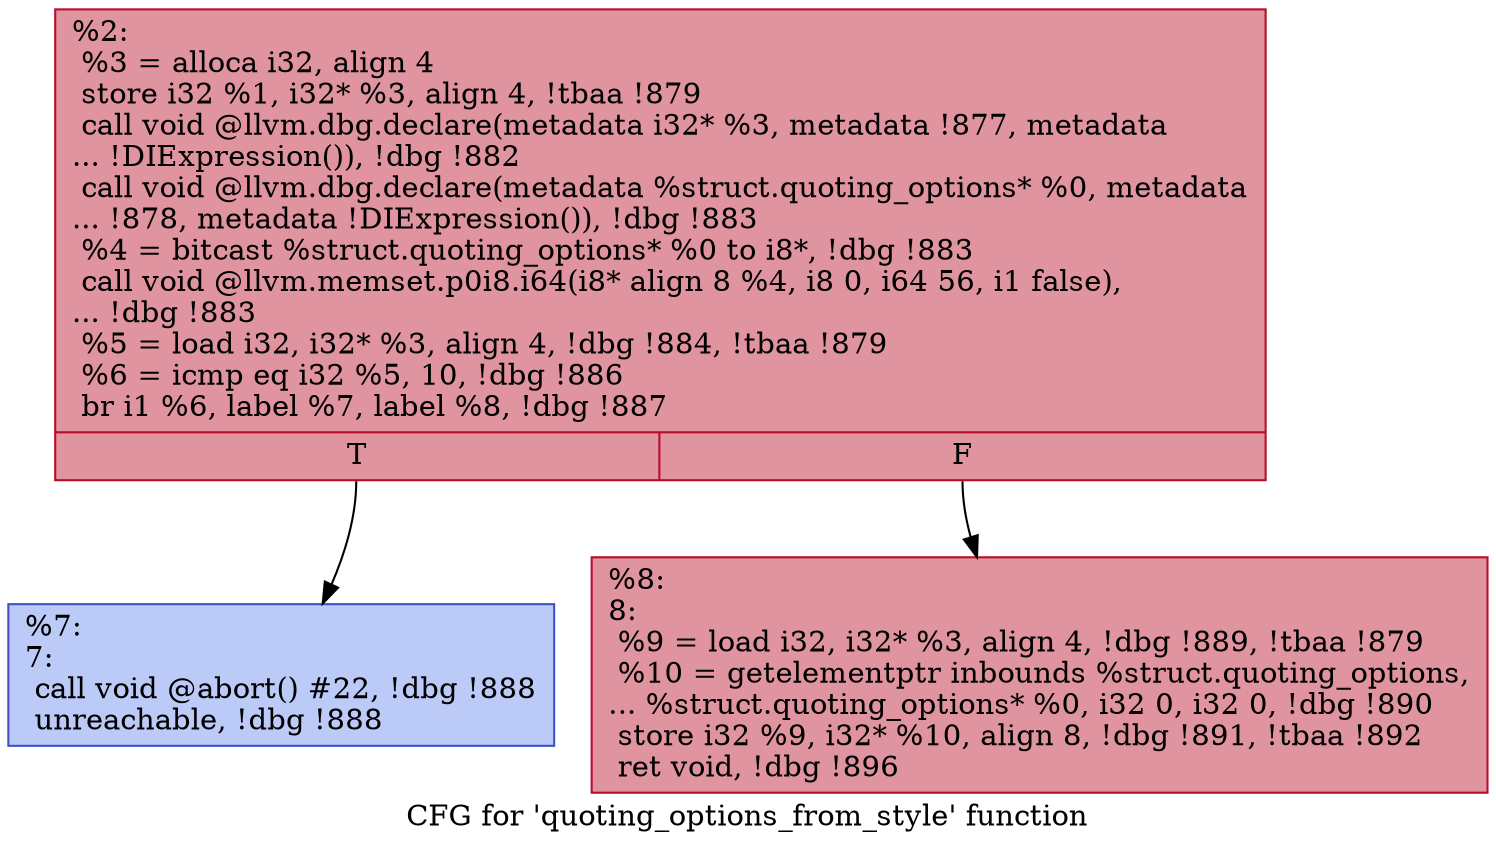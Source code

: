 digraph "CFG for 'quoting_options_from_style' function" {
	label="CFG for 'quoting_options_from_style' function";

	Node0x1459a10 [shape=record,color="#b70d28ff", style=filled, fillcolor="#b70d2870",label="{%2:\l  %3 = alloca i32, align 4\l  store i32 %1, i32* %3, align 4, !tbaa !879\l  call void @llvm.dbg.declare(metadata i32* %3, metadata !877, metadata\l... !DIExpression()), !dbg !882\l  call void @llvm.dbg.declare(metadata %struct.quoting_options* %0, metadata\l... !878, metadata !DIExpression()), !dbg !883\l  %4 = bitcast %struct.quoting_options* %0 to i8*, !dbg !883\l  call void @llvm.memset.p0i8.i64(i8* align 8 %4, i8 0, i64 56, i1 false),\l... !dbg !883\l  %5 = load i32, i32* %3, align 4, !dbg !884, !tbaa !879\l  %6 = icmp eq i32 %5, 10, !dbg !886\l  br i1 %6, label %7, label %8, !dbg !887\l|{<s0>T|<s1>F}}"];
	Node0x1459a10:s0 -> Node0x129c2c0;
	Node0x1459a10:s1 -> Node0x129c310;
	Node0x129c2c0 [shape=record,color="#3d50c3ff", style=filled, fillcolor="#6687ed70",label="{%7:\l7:                                                \l  call void @abort() #22, !dbg !888\l  unreachable, !dbg !888\l}"];
	Node0x129c310 [shape=record,color="#b70d28ff", style=filled, fillcolor="#b70d2870",label="{%8:\l8:                                                \l  %9 = load i32, i32* %3, align 4, !dbg !889, !tbaa !879\l  %10 = getelementptr inbounds %struct.quoting_options,\l... %struct.quoting_options* %0, i32 0, i32 0, !dbg !890\l  store i32 %9, i32* %10, align 8, !dbg !891, !tbaa !892\l  ret void, !dbg !896\l}"];
}

